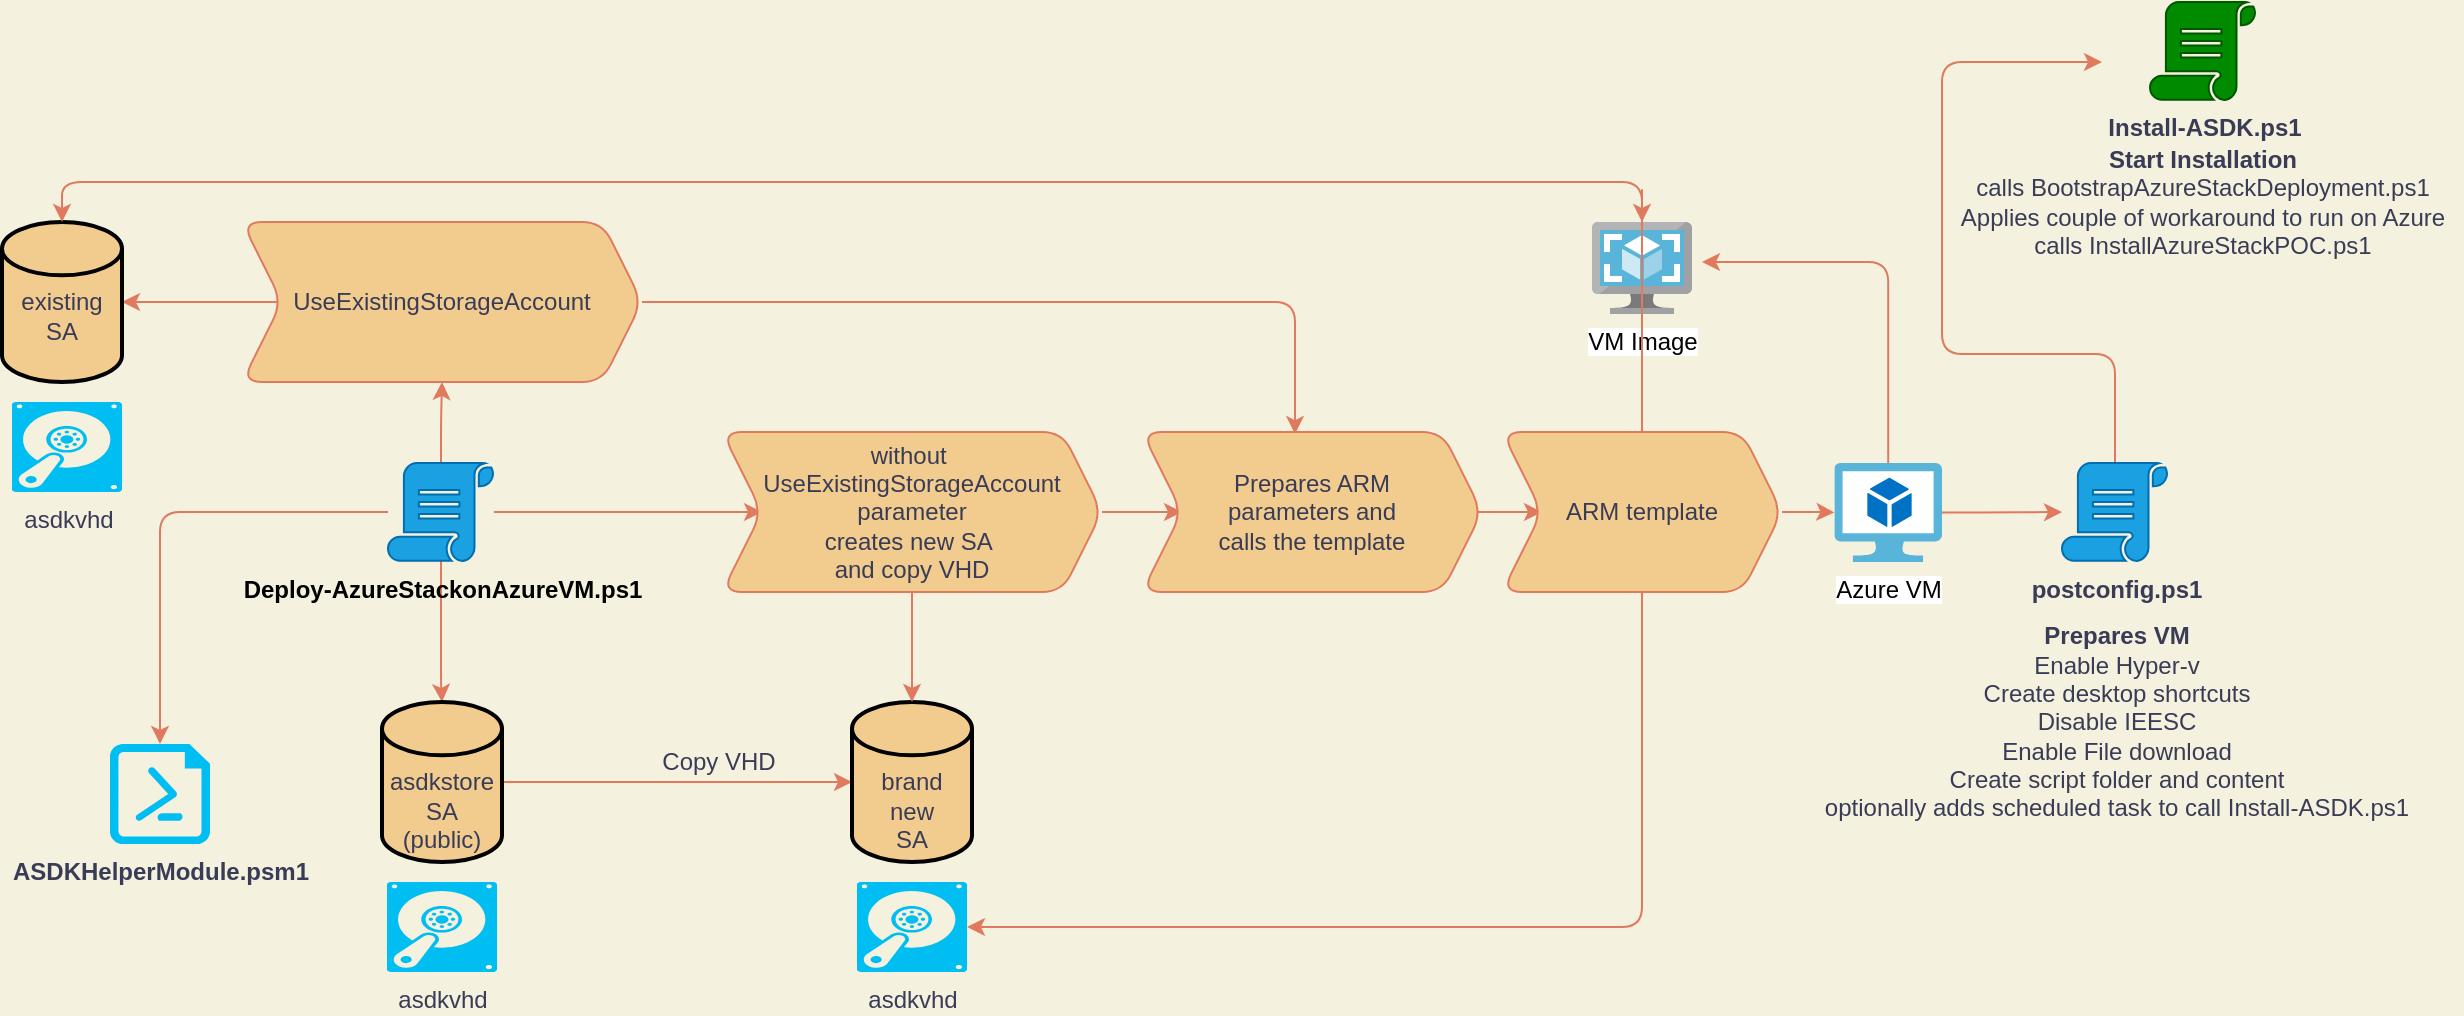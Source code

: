 <mxfile version="13.6.5">
    <diagram name="Page-1" id="c7558073-3199-34d8-9f00-42111426c3f3">
        <mxGraphModel dx="1572" dy="722" grid="1" gridSize="10" guides="1" tooltips="1" connect="1" arrows="1" fold="1" page="1" pageScale="1" pageWidth="826" pageHeight="1169" background="#F4F1DE" math="0" shadow="0">
            <root>
                <mxCell id="0"/>
                <mxCell id="1" parent="0"/>
                <mxCell id="cG2_kJA4LDKCriuzKhNR-102" value="" style="edgeStyle=orthogonalEdgeStyle;orthogonalLoop=1;jettySize=auto;html=1;labelBackgroundColor=#F4F1DE;strokeColor=#E07A5F;fontColor=#393C56;" parent="1" source="2" target="cG2_kJA4LDKCriuzKhNR-101" edge="1">
                    <mxGeometry relative="1" as="geometry"/>
                </mxCell>
                <mxCell id="cG2_kJA4LDKCriuzKhNR-106" style="edgeStyle=orthogonalEdgeStyle;orthogonalLoop=1;jettySize=auto;html=1;entryX=0.5;entryY=0;entryDx=0;entryDy=0;entryPerimeter=0;labelBackgroundColor=#F4F1DE;strokeColor=#E07A5F;fontColor=#393C56;" parent="1" source="2" target="cG2_kJA4LDKCriuzKhNR-105" edge="1">
                    <mxGeometry relative="1" as="geometry">
                        <Array as="points">
                            <mxPoint x="240" y="400"/>
                            <mxPoint x="240" y="400"/>
                        </Array>
                    </mxGeometry>
                </mxCell>
                <mxCell id="cG2_kJA4LDKCriuzKhNR-109" style="edgeStyle=orthogonalEdgeStyle;orthogonalLoop=1;jettySize=auto;html=1;labelBackgroundColor=#F4F1DE;strokeColor=#E07A5F;fontColor=#393C56;" parent="1" source="2" target="cG2_kJA4LDKCriuzKhNR-113" edge="1">
                    <mxGeometry relative="1" as="geometry"/>
                </mxCell>
                <mxCell id="cG2_kJA4LDKCriuzKhNR-104" value="" style="edgeStyle=orthogonalEdgeStyle;orthogonalLoop=1;jettySize=auto;html=1;labelBackgroundColor=#F4F1DE;strokeColor=#E07A5F;fontColor=#393C56;" parent="1" source="cG2_kJA4LDKCriuzKhNR-101" target="cG2_kJA4LDKCriuzKhNR-103" edge="1">
                    <mxGeometry relative="1" as="geometry"/>
                </mxCell>
                <mxCell id="cG2_kJA4LDKCriuzKhNR-122" style="edgeStyle=orthogonalEdgeStyle;orthogonalLoop=1;jettySize=auto;html=1;entryX=0.45;entryY=0.013;entryDx=0;entryDy=0;entryPerimeter=0;labelBackgroundColor=#F4F1DE;strokeColor=#E07A5F;fontColor=#393C56;" parent="1" source="cG2_kJA4LDKCriuzKhNR-101" target="cG2_kJA4LDKCriuzKhNR-115" edge="1">
                    <mxGeometry relative="1" as="geometry"/>
                </mxCell>
                <mxCell id="cG2_kJA4LDKCriuzKhNR-101" value="UseExistingStorageAccount" style="shape=step;perimeter=stepPerimeter;whiteSpace=wrap;html=1;fixedSize=1;rounded=1;fillColor=#F2CC8F;strokeColor=#E07A5F;fontColor=#393C56;" parent="1" vertex="1">
                    <mxGeometry x="140" y="170" width="200" height="80" as="geometry"/>
                </mxCell>
                <mxCell id="cG2_kJA4LDKCriuzKhNR-103" value="&lt;br&gt;existing&lt;br&gt;SA" style="strokeWidth=2;html=1;shape=mxgraph.flowchart.database;whiteSpace=wrap;rounded=0;sketch=0;fillColor=#F2CC8F;fontColor=#393C56;" parent="1" vertex="1">
                    <mxGeometry x="20" y="170" width="60" height="80" as="geometry"/>
                </mxCell>
                <mxCell id="cG2_kJA4LDKCriuzKhNR-110" value="" style="edgeStyle=orthogonalEdgeStyle;orthogonalLoop=1;jettySize=auto;html=1;labelBackgroundColor=#F4F1DE;strokeColor=#E07A5F;fontColor=#393C56;" parent="1" source="cG2_kJA4LDKCriuzKhNR-105" target="cG2_kJA4LDKCriuzKhNR-108" edge="1">
                    <mxGeometry relative="1" as="geometry"/>
                </mxCell>
                <mxCell id="cG2_kJA4LDKCriuzKhNR-105" value="&lt;br&gt;&lt;br&gt;asdkstore&lt;br&gt;SA&lt;br&gt;(public)" style="strokeWidth=2;html=1;shape=mxgraph.flowchart.database;whiteSpace=wrap;rounded=0;sketch=0;fillColor=#F2CC8F;fontColor=#393C56;" parent="1" vertex="1">
                    <mxGeometry x="210" y="410" width="60" height="80" as="geometry"/>
                </mxCell>
                <mxCell id="cG2_kJA4LDKCriuzKhNR-108" value="&lt;br&gt;&lt;br&gt;brand&lt;br&gt;new&lt;br&gt;SA" style="strokeWidth=2;html=1;shape=mxgraph.flowchart.database;whiteSpace=wrap;rounded=0;sketch=0;fillColor=#F2CC8F;fontColor=#393C56;" parent="1" vertex="1">
                    <mxGeometry x="445" y="410" width="60" height="80" as="geometry"/>
                </mxCell>
                <mxCell id="cG2_kJA4LDKCriuzKhNR-111" value="Copy VHD" style="text;html=1;align=center;verticalAlign=middle;resizable=0;points=[];autosize=1;rounded=1;fontColor=#393C56;" parent="1" vertex="1">
                    <mxGeometry x="343" y="430" width="70" height="20" as="geometry"/>
                </mxCell>
                <mxCell id="cG2_kJA4LDKCriuzKhNR-114" style="edgeStyle=orthogonalEdgeStyle;orthogonalLoop=1;jettySize=auto;html=1;entryX=0.5;entryY=0;entryDx=0;entryDy=0;entryPerimeter=0;labelBackgroundColor=#F4F1DE;strokeColor=#E07A5F;fontColor=#393C56;" parent="1" source="cG2_kJA4LDKCriuzKhNR-113" target="cG2_kJA4LDKCriuzKhNR-108" edge="1">
                    <mxGeometry relative="1" as="geometry"/>
                </mxCell>
                <mxCell id="cG2_kJA4LDKCriuzKhNR-116" style="edgeStyle=orthogonalEdgeStyle;orthogonalLoop=1;jettySize=auto;html=1;entryX=0;entryY=0.5;entryDx=0;entryDy=0;labelBackgroundColor=#F4F1DE;strokeColor=#E07A5F;fontColor=#393C56;" parent="1" source="cG2_kJA4LDKCriuzKhNR-113" target="cG2_kJA4LDKCriuzKhNR-115" edge="1">
                    <mxGeometry relative="1" as="geometry">
                        <Array as="points">
                            <mxPoint x="600" y="315"/>
                            <mxPoint x="600" y="315"/>
                        </Array>
                    </mxGeometry>
                </mxCell>
                <mxCell id="cG2_kJA4LDKCriuzKhNR-113" value="without&amp;nbsp;&lt;br&gt;UseExistingStorageAccount&lt;br&gt;parameter&lt;br&gt;creates new SA&amp;nbsp;&lt;br&gt;and copy VHD" style="shape=step;perimeter=stepPerimeter;whiteSpace=wrap;html=1;fixedSize=1;rounded=1;fillColor=#F2CC8F;strokeColor=#E07A5F;fontColor=#393C56;" parent="1" vertex="1">
                    <mxGeometry x="380" y="275" width="190" height="80" as="geometry"/>
                </mxCell>
                <mxCell id="cG2_kJA4LDKCriuzKhNR-118" style="edgeStyle=orthogonalEdgeStyle;orthogonalLoop=1;jettySize=auto;html=1;labelBackgroundColor=#F4F1DE;strokeColor=#E07A5F;fontColor=#393C56;" parent="1" source="cG2_kJA4LDKCriuzKhNR-115" target="cG2_kJA4LDKCriuzKhNR-117" edge="1">
                    <mxGeometry relative="1" as="geometry"/>
                </mxCell>
                <mxCell id="cG2_kJA4LDKCriuzKhNR-115" value="Prepares ARM &lt;br&gt;parameters and &lt;br&gt;calls the template" style="shape=step;perimeter=stepPerimeter;whiteSpace=wrap;html=1;fixedSize=1;rounded=1;fillColor=#F2CC8F;strokeColor=#E07A5F;fontColor=#393C56;" parent="1" vertex="1">
                    <mxGeometry x="590" y="275" width="170" height="80" as="geometry"/>
                </mxCell>
                <mxCell id="cG2_kJA4LDKCriuzKhNR-121" style="edgeStyle=orthogonalEdgeStyle;orthogonalLoop=1;jettySize=auto;html=1;entryX=1;entryY=0.5;entryDx=0;entryDy=0;entryPerimeter=0;labelBackgroundColor=#F4F1DE;strokeColor=#E07A5F;fontColor=#393C56;" parent="1" source="cG2_kJA4LDKCriuzKhNR-117" target="cG2_kJA4LDKCriuzKhNR-120" edge="1">
                    <mxGeometry relative="1" as="geometry">
                        <Array as="points">
                            <mxPoint x="840" y="523"/>
                        </Array>
                    </mxGeometry>
                </mxCell>
                <mxCell id="cG2_kJA4LDKCriuzKhNR-123" style="edgeStyle=orthogonalEdgeStyle;orthogonalLoop=1;jettySize=auto;html=1;entryX=0.5;entryY=0;entryDx=0;entryDy=0;entryPerimeter=0;labelBackgroundColor=#F4F1DE;strokeColor=#E07A5F;fontColor=#393C56;" parent="1" source="8" target="cG2_kJA4LDKCriuzKhNR-103" edge="1">
                    <mxGeometry relative="1" as="geometry">
                        <Array as="points">
                            <mxPoint x="50" y="150"/>
                        </Array>
                    </mxGeometry>
                </mxCell>
                <mxCell id="cG2_kJA4LDKCriuzKhNR-125" style="edgeStyle=orthogonalEdgeStyle;orthogonalLoop=1;jettySize=auto;html=1;labelBackgroundColor=#F4F1DE;strokeColor=#E07A5F;fontColor=#393C56;" parent="1" source="11" target="6" edge="1">
                    <mxGeometry relative="1" as="geometry"/>
                </mxCell>
                <mxCell id="cG2_kJA4LDKCriuzKhNR-117" value="ARM template" style="shape=step;perimeter=stepPerimeter;whiteSpace=wrap;html=1;fixedSize=1;rounded=1;fillColor=#F2CC8F;strokeColor=#E07A5F;fontColor=#393C56;" parent="1" vertex="1">
                    <mxGeometry x="770" y="275" width="140" height="80" as="geometry"/>
                </mxCell>
                <mxCell id="cG2_kJA4LDKCriuzKhNR-119" value="asdkvhd" style="verticalLabelPosition=bottom;html=1;verticalAlign=top;align=center;strokeColor=none;fillColor=#00BEF2;shape=mxgraph.azure.vhd;pointerEvents=1;rounded=0;sketch=0;fontColor=#393C56;" parent="1" vertex="1">
                    <mxGeometry x="212.5" y="500" width="55" height="45" as="geometry"/>
                </mxCell>
                <mxCell id="cG2_kJA4LDKCriuzKhNR-120" value="asdkvhd" style="verticalLabelPosition=bottom;html=1;verticalAlign=top;align=center;strokeColor=none;fillColor=#00BEF2;shape=mxgraph.azure.vhd;pointerEvents=1;rounded=0;sketch=0;fontColor=#393C56;" parent="1" vertex="1">
                    <mxGeometry x="447.5" y="500" width="55" height="45" as="geometry"/>
                </mxCell>
                <mxCell id="cG2_kJA4LDKCriuzKhNR-128" style="edgeStyle=orthogonalEdgeStyle;orthogonalLoop=1;jettySize=auto;html=1;entryX=0;entryY=0.5;entryDx=0;entryDy=0;labelBackgroundColor=#F4F1DE;strokeColor=#E07A5F;fontColor=#393C56;" parent="1" source="6" edge="1">
                    <mxGeometry relative="1" as="geometry">
                        <Array as="points">
                            <mxPoint x="990" y="236"/>
                            <mxPoint x="990" y="90"/>
                        </Array>
                        <mxPoint x="1070" y="90" as="targetPoint"/>
                    </mxGeometry>
                </mxCell>
                <mxCell id="cG2_kJA4LDKCriuzKhNR-126" value="&lt;b&gt;Prepares VM&lt;/b&gt;&lt;br&gt;Enable Hyper-v&lt;br&gt;Create desktop shortcuts&lt;br&gt;Disable IEESC&lt;br&gt;Enable File download&lt;br&gt;Create script folder and content&lt;br&gt;optionally adds scheduled task to call Install-ASDK.ps1" style="text;html=1;align=center;verticalAlign=middle;resizable=0;points=[];autosize=1;rounded=1;fontColor=#393C56;" parent="1" vertex="1">
                    <mxGeometry x="921.5" y="370" width="310" height="100" as="geometry"/>
                </mxCell>
                <mxCell id="cG2_kJA4LDKCriuzKhNR-129" value="&lt;b&gt;Start Installation&lt;/b&gt;&lt;br&gt;calls&amp;nbsp;BootstrapAzureStackDeployment.ps1&lt;br&gt;Applies couple of workaround to run on Azure&lt;br&gt;calls&amp;nbsp;InstallAzureStackPOC.ps1&lt;br&gt;" style="text;html=1;align=center;verticalAlign=middle;resizable=0;points=[];autosize=1;rounded=1;fontColor=#393C56;" parent="1" vertex="1">
                    <mxGeometry x="990" y="130" width="260" height="60" as="geometry"/>
                </mxCell>
                <mxCell id="cG2_kJA4LDKCriuzKhNR-130" value="asdkvhd" style="verticalLabelPosition=bottom;html=1;verticalAlign=top;align=center;strokeColor=none;fillColor=#00BEF2;shape=mxgraph.azure.vhd;pointerEvents=1;rounded=0;sketch=0;fontColor=#393C56;" parent="1" vertex="1">
                    <mxGeometry x="25" y="260" width="55" height="45" as="geometry"/>
                </mxCell>
                <mxCell id="5" style="edgeStyle=orthogonalEdgeStyle;curved=0;rounded=1;sketch=0;orthogonalLoop=1;jettySize=auto;html=1;entryX=0.5;entryY=0;entryDx=0;entryDy=0;entryPerimeter=0;strokeColor=#E07A5F;fillColor=#F2CC8F;fontColor=#393C56;" edge="1" parent="1" source="2" target="4">
                    <mxGeometry relative="1" as="geometry">
                        <Array as="points">
                            <mxPoint x="99" y="315"/>
                        </Array>
                    </mxGeometry>
                </mxCell>
                <mxCell id="2" value="&lt;span&gt;&lt;font color=&quot;#000000&quot;&gt;&lt;b&gt;Deploy-AzureStackonAzureVM.ps1&lt;/b&gt;&lt;/font&gt;&lt;br&gt;&lt;/span&gt;" style="pointerEvents=1;shadow=0;dashed=0;html=1;strokeColor=#006EAF;fillColor=#1ba1e2;labelPosition=center;verticalLabelPosition=bottom;verticalAlign=top;outlineConnect=0;align=center;shape=mxgraph.office.concepts.script;rounded=0;sketch=0;fontColor=#ffffff;" vertex="1" parent="1">
                    <mxGeometry x="213" y="290.5" width="53" height="49" as="geometry"/>
                </mxCell>
                <mxCell id="4" value="&lt;b&gt;ASDKHelperModule.psm1&lt;/b&gt;" style="verticalLabelPosition=bottom;html=1;verticalAlign=top;align=center;strokeColor=none;fillColor=#00BEF2;shape=mxgraph.azure.powershell_file;pointerEvents=1;rounded=0;sketch=0;fontColor=#393C56;" vertex="1" parent="1">
                    <mxGeometry x="74" y="431" width="50" height="50" as="geometry"/>
                </mxCell>
                <mxCell id="6" value="&lt;span style=&quot;color: rgb(57 , 60 , 86)&quot;&gt;&lt;b&gt;postconfig.ps1&lt;/b&gt;&lt;/span&gt;" style="pointerEvents=1;shadow=0;dashed=0;html=1;strokeColor=#006EAF;fillColor=#1ba1e2;labelPosition=center;verticalLabelPosition=bottom;verticalAlign=top;outlineConnect=0;align=center;shape=mxgraph.office.concepts.script;rounded=0;sketch=0;fontColor=#ffffff;" vertex="1" parent="1">
                    <mxGeometry x="1050" y="290.5" width="53" height="49" as="geometry"/>
                </mxCell>
                <mxCell id="7" value="&lt;span style=&quot;color: rgb(57 , 60 , 86)&quot;&gt;&lt;b&gt;Install-ASDK.ps1&lt;/b&gt;&lt;/span&gt;" style="pointerEvents=1;shadow=0;dashed=0;html=1;strokeColor=#005700;fillColor=#008a00;labelPosition=center;verticalLabelPosition=bottom;verticalAlign=top;outlineConnect=0;align=center;shape=mxgraph.office.concepts.script;rounded=0;sketch=0;fontColor=#ffffff;" vertex="1" parent="1">
                    <mxGeometry x="1094" y="60" width="53" height="49" as="geometry"/>
                </mxCell>
                <mxCell id="8" value="&lt;font color=&quot;#000000&quot; style=&quot;background-color: rgb(255 , 255 , 255)&quot;&gt;VM Image&lt;/font&gt;" style="aspect=fixed;html=1;points=[];align=center;image;fontSize=12;image=img/lib/mscae/VM_Images.svg;rounded=0;sketch=0;strokeColor=#E07A5F;fillColor=#F2CC8F;" vertex="1" parent="1">
                    <mxGeometry x="815" y="170" width="50" height="46" as="geometry"/>
                </mxCell>
                <mxCell id="9" style="edgeStyle=orthogonalEdgeStyle;orthogonalLoop=1;jettySize=auto;html=1;entryX=0.5;entryY=0;entryDx=0;entryDy=0;entryPerimeter=0;labelBackgroundColor=#F4F1DE;strokeColor=#E07A5F;fontColor=#393C56;" edge="1" parent="1" source="cG2_kJA4LDKCriuzKhNR-117" target="8">
                    <mxGeometry relative="1" as="geometry">
                        <Array as="points">
                            <mxPoint x="840" y="150"/>
                        </Array>
                        <mxPoint x="840" y="275" as="sourcePoint"/>
                        <mxPoint x="50" y="170" as="targetPoint"/>
                    </mxGeometry>
                </mxCell>
                <mxCell id="13" style="edgeStyle=orthogonalEdgeStyle;curved=0;rounded=1;sketch=0;orthogonalLoop=1;jettySize=auto;html=1;strokeColor=#E07A5F;fillColor=#F2CC8F;fontColor=#393C56;" edge="1" parent="1" source="11">
                    <mxGeometry relative="1" as="geometry">
                        <mxPoint x="870" y="190" as="targetPoint"/>
                        <Array as="points">
                            <mxPoint x="963" y="190"/>
                        </Array>
                    </mxGeometry>
                </mxCell>
                <mxCell id="11" value="&lt;font color=&quot;#000000&quot; style=&quot;background-color: rgb(255 , 255 , 255)&quot;&gt;Azure VM&lt;/font&gt;" style="aspect=fixed;html=1;points=[];align=center;image;fontSize=12;image=img/lib/mscae/Virtual_Machine_2.svg;rounded=0;sketch=0;strokeColor=#E07A5F;fillColor=#F2CC8F;" vertex="1" parent="1">
                    <mxGeometry x="936.2" y="290.5" width="53.8" height="49.5" as="geometry"/>
                </mxCell>
                <mxCell id="12" style="edgeStyle=orthogonalEdgeStyle;orthogonalLoop=1;jettySize=auto;html=1;labelBackgroundColor=#F4F1DE;strokeColor=#E07A5F;fontColor=#393C56;" edge="1" parent="1" source="cG2_kJA4LDKCriuzKhNR-117" target="11">
                    <mxGeometry relative="1" as="geometry">
                        <mxPoint x="910" y="315" as="sourcePoint"/>
                        <mxPoint x="980" y="315" as="targetPoint"/>
                    </mxGeometry>
                </mxCell>
            </root>
        </mxGraphModel>
    </diagram>
</mxfile>